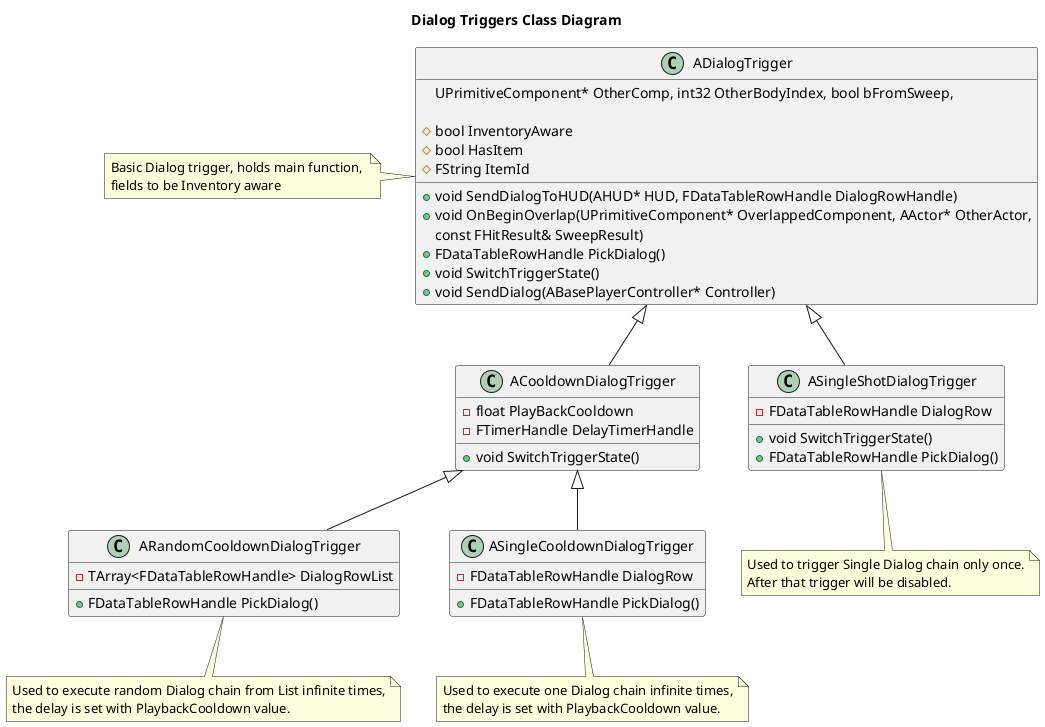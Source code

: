 ﻿@startuml

title Dialog Triggers Class Diagram

class ADialogTrigger {
    + void SendDialogToHUD(AHUD* HUD, FDataTableRowHandle DialogRowHandle)
    + void OnBeginOverlap(UPrimitiveComponent* OverlappedComponent, AActor* OtherActor,
                          UPrimitiveComponent* OtherComp, int32 OtherBodyIndex, bool bFromSweep,
                          const FHitResult& SweepResult)
    + FDataTableRowHandle PickDialog()
    + void SwitchTriggerState()
    + void SendDialog(ABasePlayerController* Controller)
    
    # bool InventoryAware
    # bool HasItem
    # FString ItemId
}

class ACooldownDialogTrigger {
    +void SwitchTriggerState()
    -float PlayBackCooldown
    -FTimerHandle DelayTimerHandle
}

class ARandomCooldownDialogTrigger {
    +FDataTableRowHandle PickDialog()
    -TArray<FDataTableRowHandle> DialogRowList
}

class ASingleCooldownDialogTrigger {
    +FDataTableRowHandle PickDialog()
    -FDataTableRowHandle DialogRow
}

class ASingleShotDialogTrigger {
    +void SwitchTriggerState()
    +FDataTableRowHandle PickDialog()
    -FDataTableRowHandle DialogRow
}

note left of ADialogTrigger
Basic Dialog trigger, holds main function, 
fields to be Inventory aware
end note

note bottom of ARandomCooldownDialogTrigger
Used to execute random Dialog chain from List infinite times,
the delay is set with PlaybackCooldown value.
end note

note bottom of ASingleCooldownDialogTrigger
Used to execute one Dialog chain infinite times,
the delay is set with PlaybackCooldown value.
end note

note bottom of ASingleShotDialogTrigger
Used to trigger Single Dialog chain only once.
After that trigger will be disabled.
end note

ADialogTrigger <|-- ACooldownDialogTrigger
ACooldownDialogTrigger <|-- ARandomCooldownDialogTrigger
ACooldownDialogTrigger <|-- ASingleCooldownDialogTrigger
ADialogTrigger <|-- ASingleShotDialogTrigger

@enduml

